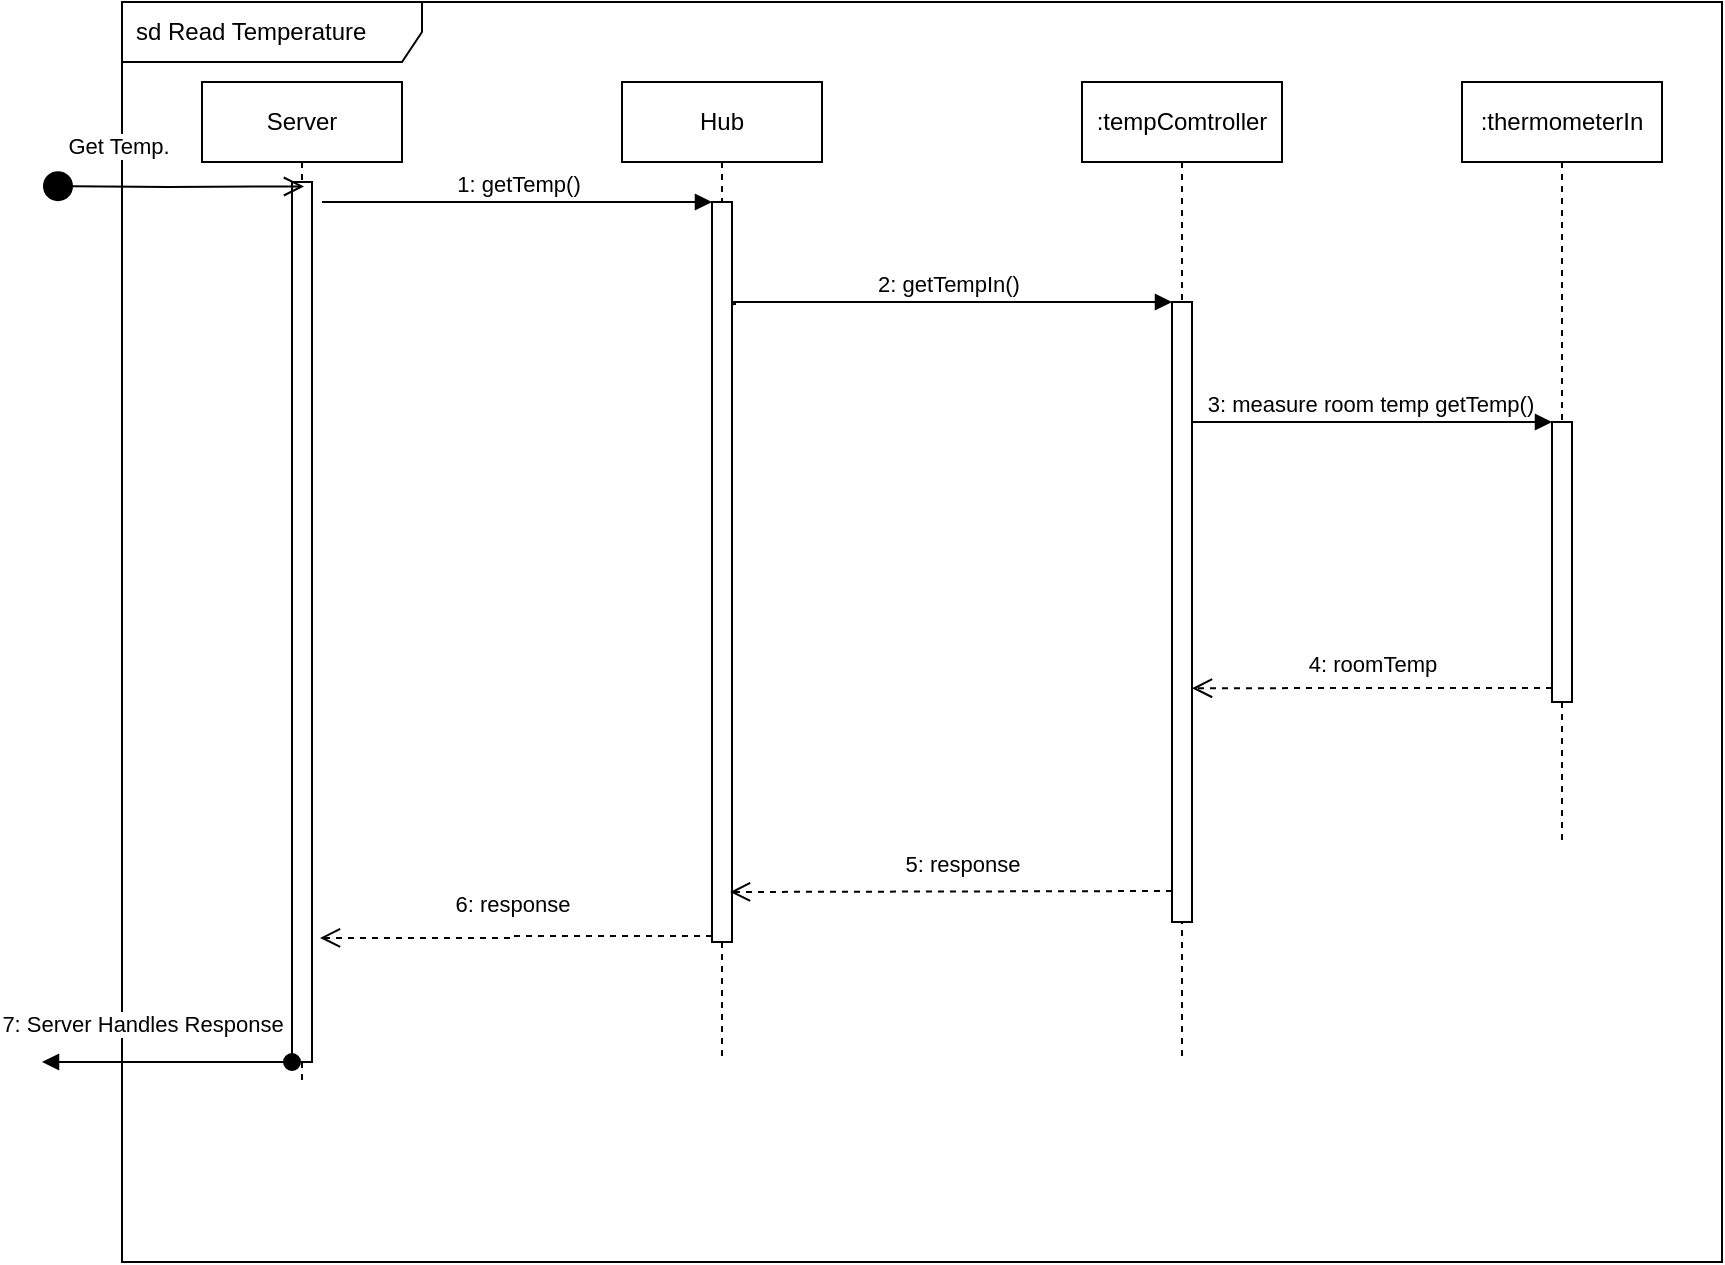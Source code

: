 <mxfile version="15.4.0" type="device"><diagram id="kgpKYQtTHZ0yAKxKKP6v" name="Page-1"><mxGraphModel dx="1936" dy="987" grid="1" gridSize="10" guides="1" tooltips="1" connect="1" arrows="1" fold="1" page="1" pageScale="1" pageWidth="850" pageHeight="1100" math="0" shadow="0"><root><mxCell id="0"/><mxCell id="1" parent="0"/><mxCell id="Btkc18degVzmm6ys6_Sz-2" value="sd Read Temperature" style="shape=umlFrame;whiteSpace=wrap;html=1;width=150;height=30;boundedLbl=1;verticalAlign=middle;align=left;spacingLeft=5;" parent="1" vertex="1"><mxGeometry x="50" y="430" width="800" height="630" as="geometry"/></mxCell><mxCell id="Btkc18degVzmm6ys6_Sz-3" value="Server" style="shape=umlLifeline;perimeter=lifelinePerimeter;whiteSpace=wrap;html=1;container=1;collapsible=0;recursiveResize=0;outlineConnect=0;" parent="1" vertex="1"><mxGeometry x="90" y="470" width="100" height="500" as="geometry"/></mxCell><mxCell id="3nuBFxr9cyL0pnOWT2aG-2" value="" style="points=[];perimeter=orthogonalPerimeter;rounded=0;shadow=0;strokeWidth=1;" parent="Btkc18degVzmm6ys6_Sz-3" vertex="1"><mxGeometry x="45" y="50" width="10" height="440" as="geometry"/></mxCell><mxCell id="Btkc18degVzmm6ys6_Sz-6" value="1: getTemp()" style="html=1;verticalAlign=bottom;endArrow=block;rounded=0;edgeStyle=orthogonalEdgeStyle;" parent="Btkc18degVzmm6ys6_Sz-3" target="Btkc18degVzmm6ys6_Sz-7" edge="1"><mxGeometry width="80" relative="1" as="geometry"><mxPoint x="60" y="60" as="sourcePoint"/><mxPoint x="140" y="50" as="targetPoint"/><Array as="points"><mxPoint x="60" y="60"/></Array></mxGeometry></mxCell><mxCell id="Btkc18degVzmm6ys6_Sz-4" value="Get Temp." style="html=1;verticalAlign=bottom;startArrow=circle;startFill=1;endArrow=open;startSize=6;endSize=8;rounded=0;edgeStyle=orthogonalEdgeStyle;entryX=0.6;entryY=0.005;entryDx=0;entryDy=0;entryPerimeter=0;" parent="1" target="3nuBFxr9cyL0pnOWT2aG-2" edge="1"><mxGeometry x="-0.39" y="12" width="80" relative="1" as="geometry"><mxPoint x="10" y="522" as="sourcePoint"/><mxPoint x="110" y="520" as="targetPoint"/><mxPoint x="-2" y="1" as="offset"/></mxGeometry></mxCell><mxCell id="Btkc18degVzmm6ys6_Sz-5" value="Hub" style="shape=umlLifeline;perimeter=lifelinePerimeter;whiteSpace=wrap;html=1;container=1;collapsible=0;recursiveResize=0;outlineConnect=0;" parent="1" vertex="1"><mxGeometry x="300" y="470" width="100" height="490" as="geometry"/></mxCell><mxCell id="Btkc18degVzmm6ys6_Sz-7" value="" style="html=1;points=[];perimeter=orthogonalPerimeter;" parent="Btkc18degVzmm6ys6_Sz-5" vertex="1"><mxGeometry x="45" y="60" width="10" height="370" as="geometry"/></mxCell><mxCell id="Btkc18degVzmm6ys6_Sz-8" value=":tempComtroller" style="shape=umlLifeline;perimeter=lifelinePerimeter;whiteSpace=wrap;html=1;container=1;collapsible=0;recursiveResize=0;outlineConnect=0;" parent="1" vertex="1"><mxGeometry x="530" y="470" width="100" height="490" as="geometry"/></mxCell><mxCell id="Btkc18degVzmm6ys6_Sz-10" value="" style="html=1;points=[];perimeter=orthogonalPerimeter;" parent="Btkc18degVzmm6ys6_Sz-8" vertex="1"><mxGeometry x="45" y="110" width="10" height="310" as="geometry"/></mxCell><mxCell id="Btkc18degVzmm6ys6_Sz-11" value="2: getTempIn()" style="html=1;verticalAlign=bottom;endArrow=block;entryX=0;entryY=0;rounded=0;edgeStyle=orthogonalEdgeStyle;exitX=1.2;exitY=0.138;exitDx=0;exitDy=0;exitPerimeter=0;" parent="1" source="Btkc18degVzmm6ys6_Sz-7" target="Btkc18degVzmm6ys6_Sz-10" edge="1"><mxGeometry relative="1" as="geometry"><mxPoint x="510" y="585" as="sourcePoint"/><Array as="points"><mxPoint x="355" y="581"/><mxPoint x="355" y="580"/></Array></mxGeometry></mxCell><mxCell id="Btkc18degVzmm6ys6_Sz-12" value="5: response" style="html=1;verticalAlign=bottom;endArrow=open;dashed=1;endSize=8;exitX=0;exitY=0.95;rounded=0;edgeStyle=orthogonalEdgeStyle;" parent="1" source="Btkc18degVzmm6ys6_Sz-10" edge="1"><mxGeometry x="-0.05" y="-5" relative="1" as="geometry"><mxPoint x="354" y="875" as="targetPoint"/><Array as="points"><mxPoint x="354" y="875"/></Array><mxPoint as="offset"/></mxGeometry></mxCell><mxCell id="Btkc18degVzmm6ys6_Sz-16" value="6: response" style="html=1;verticalAlign=bottom;endArrow=open;dashed=1;endSize=8;rounded=0;edgeStyle=orthogonalEdgeStyle;exitX=0;exitY=0.992;exitDx=0;exitDy=0;exitPerimeter=0;entryX=1.4;entryY=0.859;entryDx=0;entryDy=0;entryPerimeter=0;" parent="1" source="Btkc18degVzmm6ys6_Sz-7" target="3nuBFxr9cyL0pnOWT2aG-2" edge="1"><mxGeometry x="0.015" y="-7" relative="1" as="geometry"><mxPoint x="460" y="730" as="sourcePoint"/><mxPoint x="380" y="730" as="targetPoint"/><mxPoint x="7" y="-7" as="offset"/></mxGeometry></mxCell><mxCell id="Btkc18degVzmm6ys6_Sz-17" value="7: Server Handles Response" style="html=1;verticalAlign=bottom;startArrow=oval;startFill=1;endArrow=block;startSize=8;rounded=0;edgeStyle=orthogonalEdgeStyle;exitX=0;exitY=1;exitDx=0;exitDy=0;exitPerimeter=0;" parent="1" source="3nuBFxr9cyL0pnOWT2aG-2" edge="1"><mxGeometry x="0.2" y="-10" width="60" relative="1" as="geometry"><mxPoint x="390" y="730" as="sourcePoint"/><mxPoint x="10" y="960" as="targetPoint"/><Array as="points"><mxPoint x="120" y="960"/><mxPoint x="120" y="960"/></Array><mxPoint as="offset"/></mxGeometry></mxCell><mxCell id="tR5YimrAvhii5OHPSVZr-1" value=":thermometerIn" style="shape=umlLifeline;perimeter=lifelinePerimeter;whiteSpace=wrap;html=1;container=1;collapsible=0;recursiveResize=0;outlineConnect=0;" vertex="1" parent="1"><mxGeometry x="720" y="470" width="100" height="380" as="geometry"/></mxCell><mxCell id="tR5YimrAvhii5OHPSVZr-2" value="" style="html=1;points=[];perimeter=orthogonalPerimeter;" vertex="1" parent="tR5YimrAvhii5OHPSVZr-1"><mxGeometry x="45" y="170" width="10" height="140" as="geometry"/></mxCell><mxCell id="tR5YimrAvhii5OHPSVZr-4" value="4: roomTemp" style="html=1;verticalAlign=bottom;endArrow=open;dashed=1;endSize=8;exitX=0;exitY=0.95;rounded=0;edgeStyle=orthogonalEdgeStyle;entryX=1;entryY=0.623;entryDx=0;entryDy=0;entryPerimeter=0;" edge="1" source="tR5YimrAvhii5OHPSVZr-2" parent="1" target="Btkc18degVzmm6ys6_Sz-10"><mxGeometry x="-0.001" y="-3" relative="1" as="geometry"><mxPoint x="700" y="716" as="targetPoint"/><mxPoint as="offset"/></mxGeometry></mxCell><mxCell id="tR5YimrAvhii5OHPSVZr-3" value="3: measure room temp getTemp()" style="html=1;verticalAlign=bottom;endArrow=block;entryX=0;entryY=0;rounded=0;edgeStyle=orthogonalEdgeStyle;exitX=1;exitY=0.187;exitDx=0;exitDy=0;exitPerimeter=0;" edge="1" target="tR5YimrAvhii5OHPSVZr-2" parent="1" source="Btkc18degVzmm6ys6_Sz-10"><mxGeometry relative="1" as="geometry"><mxPoint x="700" y="640" as="sourcePoint"/><Array as="points"><mxPoint x="585" y="640"/></Array></mxGeometry></mxCell></root></mxGraphModel></diagram></mxfile>